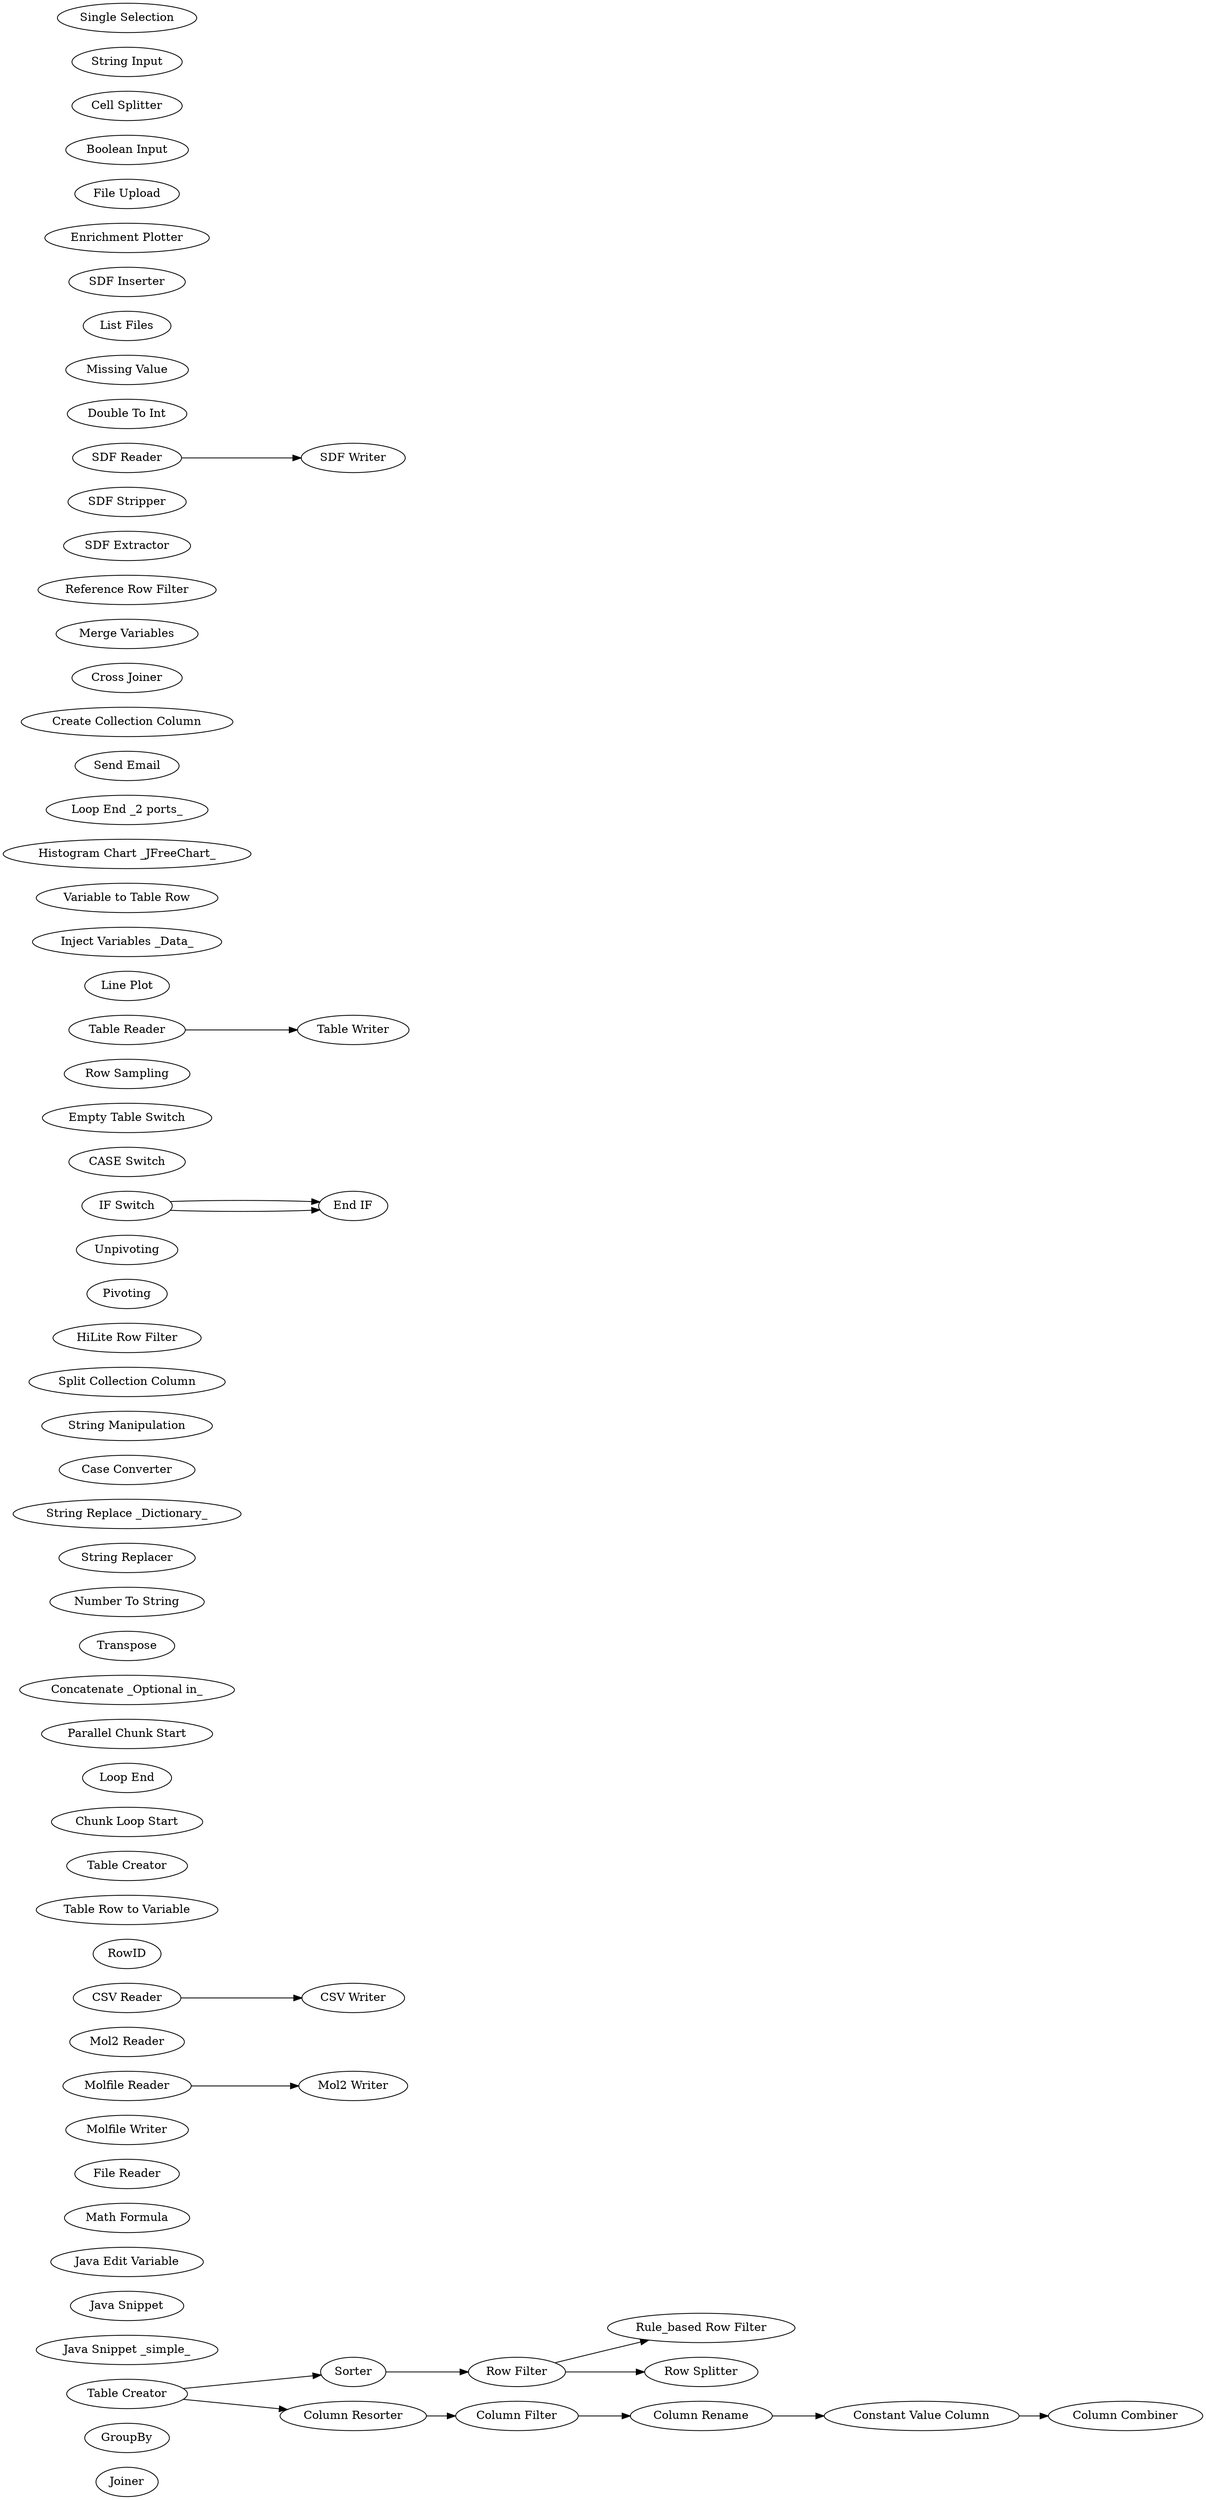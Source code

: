 digraph {
	1 [label=Joiner]
	3 [label=GroupBy]
	153 [label="Rule_based Row Filter"]
	154 [label="Row Filter"]
	155 [label="Row Splitter"]
	156 [label=Sorter]
	157 [label="Column Resorter"]
	158 [label="Column Filter"]
	159 [label="Java Snippet _simple_"]
	161 [label="Java Snippet"]
	162 [label="Java Edit Variable"]
	163 [label="Column Rename"]
	164 [label="Math Formula"]
	165 [label="File Reader"]
	166 [label="Molfile Writer"]
	167 [label="Molfile Reader"]
	168 [label="Mol2 Writer"]
	169 [label="Mol2 Reader"]
	170 [label="CSV Reader"]
	171 [label="CSV Writer"]
	173 [label=RowID]
	174 [label="Table Row to Variable"]
	175 [label="Table Creator"]
	176 [label="Chunk Loop Start"]
	177 [label="Loop End"]
	178 [label="Parallel Chunk Start"]
	180 [label="Concatenate _Optional in_"]
	181 [label=Transpose]
	182 [label="Number To String"]
	186 [label="Constant Value Column"]
	188 [label="String Replacer"]
	189 [label="String Replace _Dictionary_"]
	190 [label="Case Converter"]
	191 [label="String Manipulation"]
	192 [label="Split Collection Column"]
	193 [label="HiLite Row Filter"]
	195 [label=Pivoting]
	196 [label=Unpivoting]
	198 [label="Column Combiner"]
	199 [label="IF Switch"]
	200 [label="End IF"]
	201 [label="CASE Switch"]
	202 [label="Empty Table Switch"]
	206 [label="Row Sampling"]
	207 [label="Table Writer"]
	208 [label="Table Reader"]
	209 [label="Line Plot"]
	211 [label="Inject Variables _Data_"]
	212 [label="Variable to Table Row"]
	213 [label="Histogram Chart _JFreeChart_"]
	214 [label="Loop End _2 ports_"]
	215 [label="Send Email"]
	216 [label="Create Collection Column"]
	220 [label="Cross Joiner"]
	222 [label="Merge Variables"]
	224 [label="Reference Row Filter"]
	225 [label="SDF Extractor"]
	226 [label="SDF Stripper"]
	227 [label="SDF Reader"]
	229 [label="Table Creator"]
	230 [label="Double To Int"]
	231 [label="Missing Value"]
	232 [label="List Files"]
	233 [label="SDF Writer"]
	234 [label="SDF Inserter"]
	235 [label="Enrichment Plotter"]
	236 [label="File Upload"]
	237 [label="Boolean Input"]
	238 [label="Cell Splitter"]
	239 [label="String Input"]
	242 [label="Single Selection"]
	154 -> 155
	154 -> 153
	156 -> 154
	157 -> 158
	158 -> 163
	163 -> 186
	167 -> 168
	170 -> 171
	186 -> 198
	199 -> 200
	199 -> 200
	208 -> 207
	227 -> 233
	229 -> 157
	229 -> 156
	rankdir=LR
}
